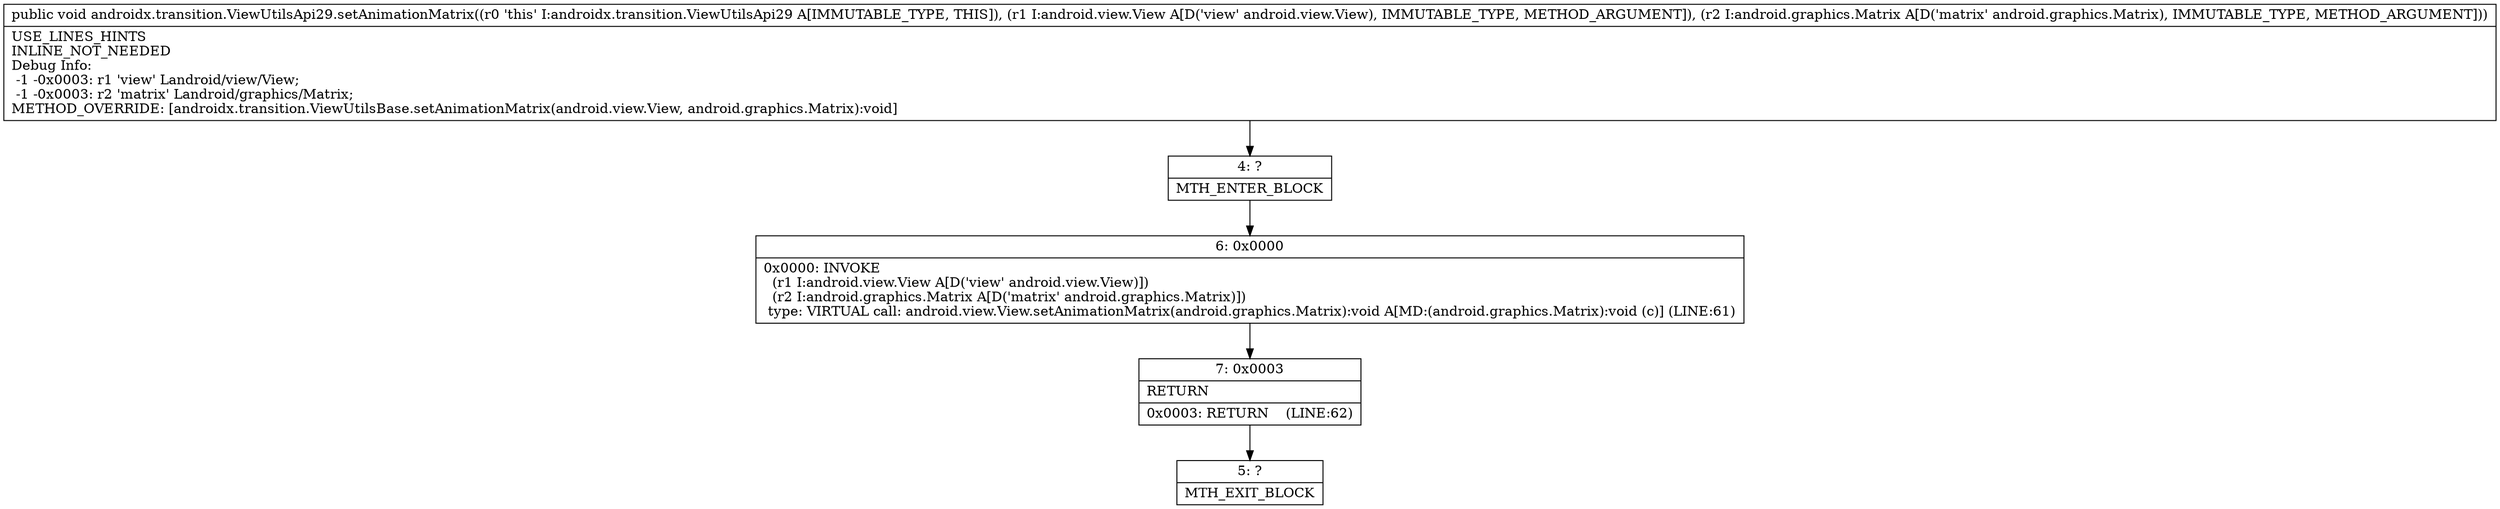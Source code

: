 digraph "CFG forandroidx.transition.ViewUtilsApi29.setAnimationMatrix(Landroid\/view\/View;Landroid\/graphics\/Matrix;)V" {
Node_4 [shape=record,label="{4\:\ ?|MTH_ENTER_BLOCK\l}"];
Node_6 [shape=record,label="{6\:\ 0x0000|0x0000: INVOKE  \l  (r1 I:android.view.View A[D('view' android.view.View)])\l  (r2 I:android.graphics.Matrix A[D('matrix' android.graphics.Matrix)])\l type: VIRTUAL call: android.view.View.setAnimationMatrix(android.graphics.Matrix):void A[MD:(android.graphics.Matrix):void (c)] (LINE:61)\l}"];
Node_7 [shape=record,label="{7\:\ 0x0003|RETURN\l|0x0003: RETURN    (LINE:62)\l}"];
Node_5 [shape=record,label="{5\:\ ?|MTH_EXIT_BLOCK\l}"];
MethodNode[shape=record,label="{public void androidx.transition.ViewUtilsApi29.setAnimationMatrix((r0 'this' I:androidx.transition.ViewUtilsApi29 A[IMMUTABLE_TYPE, THIS]), (r1 I:android.view.View A[D('view' android.view.View), IMMUTABLE_TYPE, METHOD_ARGUMENT]), (r2 I:android.graphics.Matrix A[D('matrix' android.graphics.Matrix), IMMUTABLE_TYPE, METHOD_ARGUMENT]))  | USE_LINES_HINTS\lINLINE_NOT_NEEDED\lDebug Info:\l  \-1 \-0x0003: r1 'view' Landroid\/view\/View;\l  \-1 \-0x0003: r2 'matrix' Landroid\/graphics\/Matrix;\lMETHOD_OVERRIDE: [androidx.transition.ViewUtilsBase.setAnimationMatrix(android.view.View, android.graphics.Matrix):void]\l}"];
MethodNode -> Node_4;Node_4 -> Node_6;
Node_6 -> Node_7;
Node_7 -> Node_5;
}

